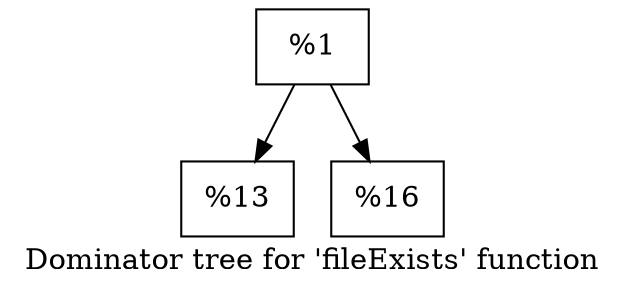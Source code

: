 digraph "Dominator tree for 'fileExists' function" {
	label="Dominator tree for 'fileExists' function";

	Node0x1e84250 [shape=record,label="{%1}"];
	Node0x1e84250 -> Node0x1e84330;
	Node0x1e84250 -> Node0x1e84290;
	Node0x1e84330 [shape=record,label="{%13}"];
	Node0x1e84290 [shape=record,label="{%16}"];
}

